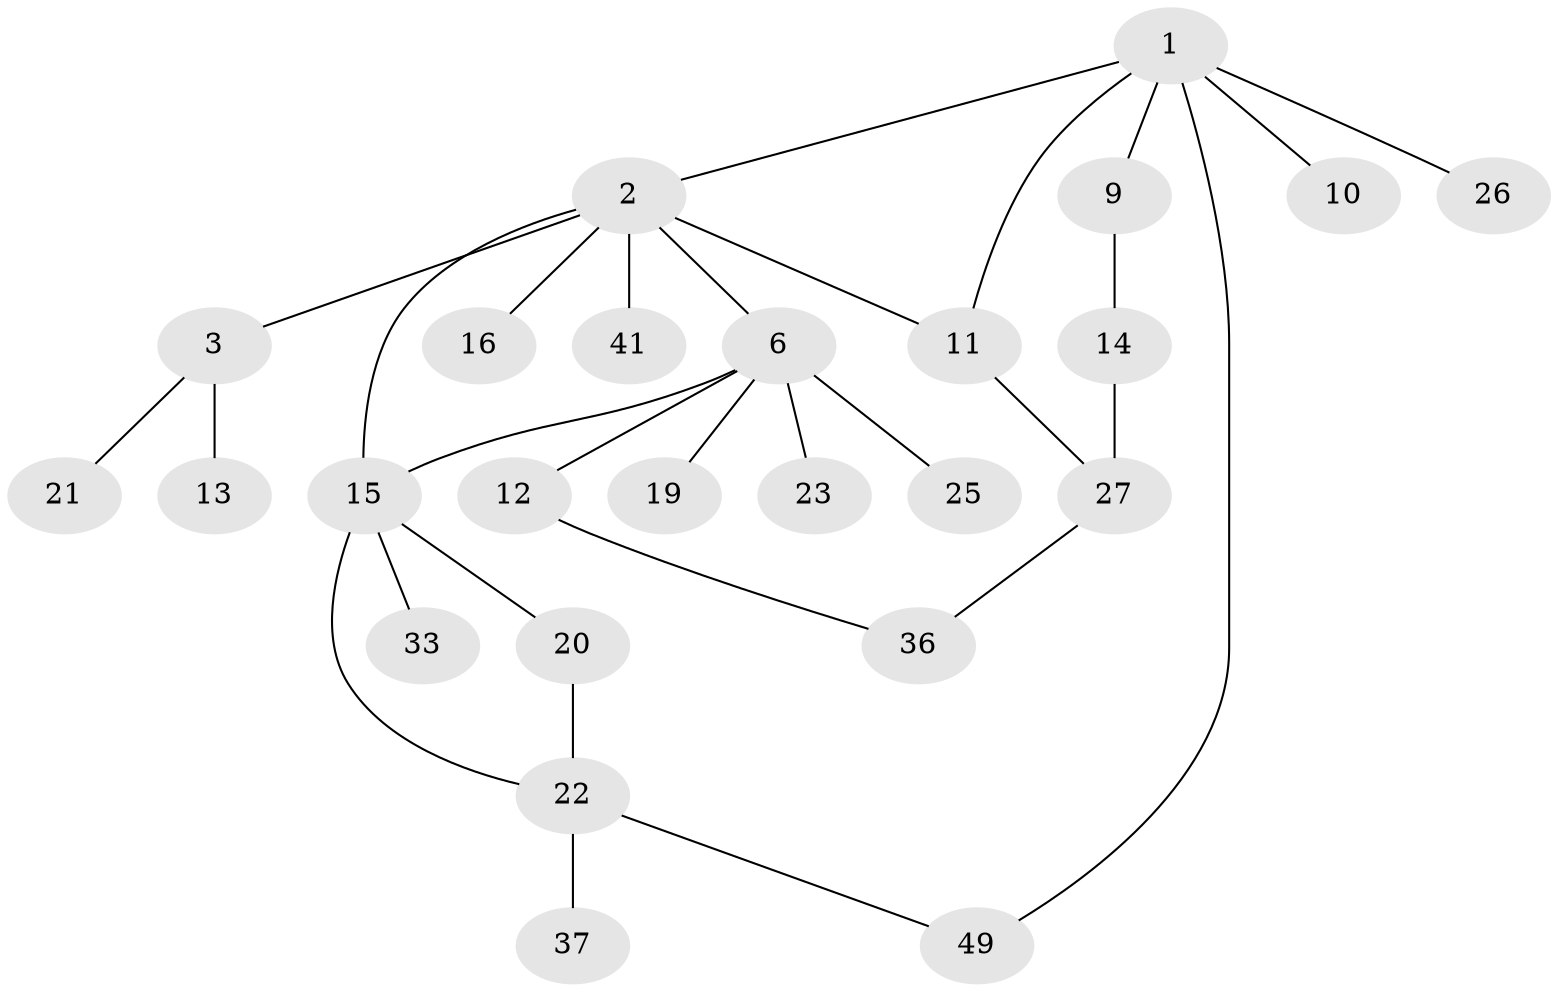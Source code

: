 // original degree distribution, {6: 0.04, 4: 0.14, 3: 0.18, 2: 0.3, 1: 0.34}
// Generated by graph-tools (version 1.1) at 2025/13/03/09/25 04:13:39]
// undirected, 25 vertices, 30 edges
graph export_dot {
graph [start="1"]
  node [color=gray90,style=filled];
  1;
  2 [super="+4"];
  3 [super="+35"];
  6 [super="+7"];
  9;
  10;
  11;
  12 [super="+31+45"];
  13;
  14;
  15 [super="+18+46"];
  16;
  19;
  20 [super="+43"];
  21;
  22 [super="+32+24"];
  23;
  25;
  26 [super="+28+50"];
  27 [super="+42+29"];
  33;
  36;
  37;
  41 [super="+44"];
  49;
  1 -- 2;
  1 -- 9;
  1 -- 10;
  1 -- 11;
  1 -- 26;
  1 -- 49;
  2 -- 3;
  2 -- 15;
  2 -- 16;
  2 -- 11;
  2 -- 41;
  2 -- 6;
  3 -- 13;
  3 -- 21;
  6 -- 12;
  6 -- 15;
  6 -- 25;
  6 -- 19;
  6 -- 23;
  9 -- 14;
  11 -- 27;
  12 -- 36;
  14 -- 27;
  15 -- 33;
  15 -- 20;
  15 -- 22;
  20 -- 22;
  22 -- 37;
  22 -- 49;
  27 -- 36;
}
